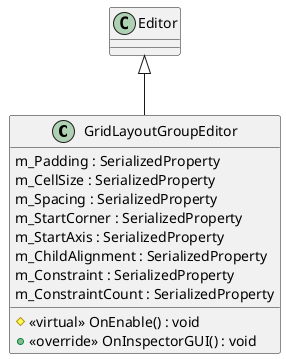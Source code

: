 @startuml
class GridLayoutGroupEditor {
    m_Padding : SerializedProperty
    m_CellSize : SerializedProperty
    m_Spacing : SerializedProperty
    m_StartCorner : SerializedProperty
    m_StartAxis : SerializedProperty
    m_ChildAlignment : SerializedProperty
    m_Constraint : SerializedProperty
    m_ConstraintCount : SerializedProperty
    # <<virtual>> OnEnable() : void
    + <<override>> OnInspectorGUI() : void
}
Editor <|-- GridLayoutGroupEditor
@enduml

